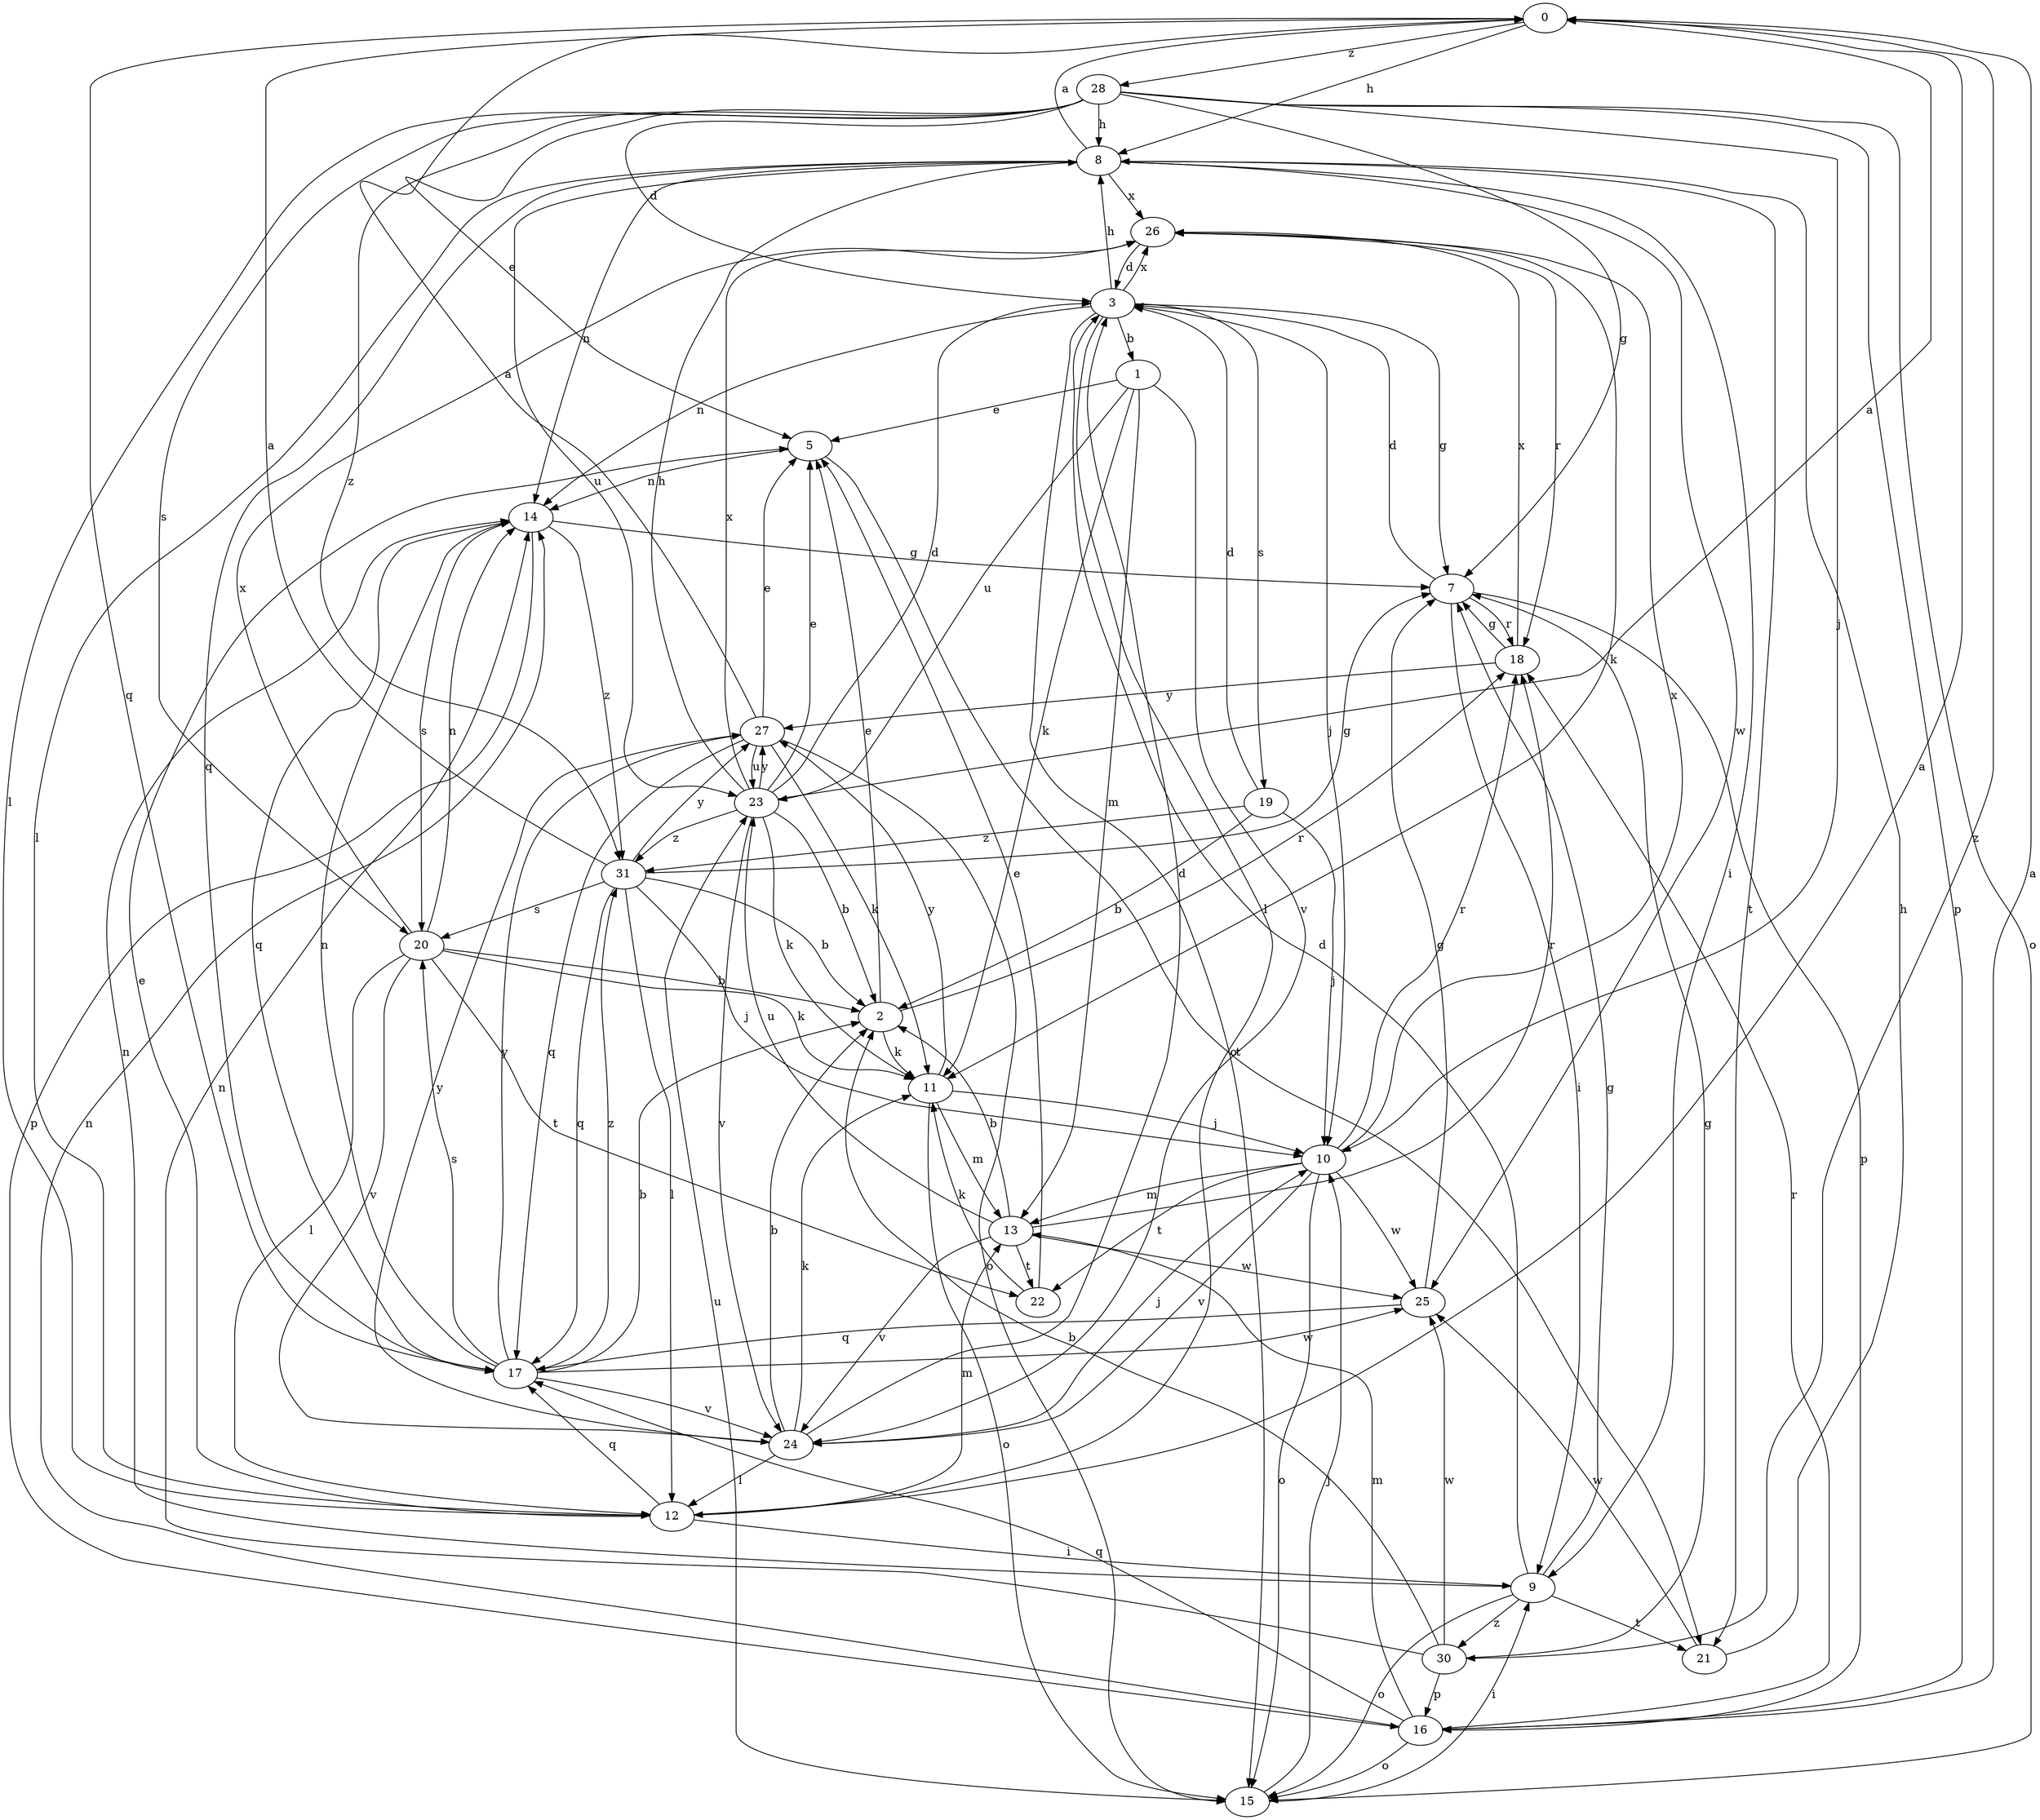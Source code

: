strict digraph  {
0;
1;
2;
3;
5;
7;
8;
9;
10;
11;
12;
13;
14;
15;
16;
17;
18;
19;
20;
21;
22;
23;
24;
25;
26;
27;
28;
30;
31;
0 -> 8  [label=h];
0 -> 17  [label=q];
0 -> 28  [label=z];
0 -> 30  [label=z];
1 -> 5  [label=e];
1 -> 11  [label=k];
1 -> 13  [label=m];
1 -> 23  [label=u];
1 -> 24  [label=v];
2 -> 5  [label=e];
2 -> 11  [label=k];
2 -> 18  [label=r];
3 -> 1  [label=b];
3 -> 7  [label=g];
3 -> 8  [label=h];
3 -> 10  [label=j];
3 -> 12  [label=l];
3 -> 14  [label=n];
3 -> 15  [label=o];
3 -> 19  [label=s];
3 -> 26  [label=x];
5 -> 14  [label=n];
5 -> 21  [label=t];
7 -> 3  [label=d];
7 -> 9  [label=i];
7 -> 16  [label=p];
7 -> 18  [label=r];
8 -> 0  [label=a];
8 -> 9  [label=i];
8 -> 12  [label=l];
8 -> 14  [label=n];
8 -> 17  [label=q];
8 -> 21  [label=t];
8 -> 23  [label=u];
8 -> 25  [label=w];
8 -> 26  [label=x];
9 -> 3  [label=d];
9 -> 7  [label=g];
9 -> 14  [label=n];
9 -> 15  [label=o];
9 -> 21  [label=t];
9 -> 30  [label=z];
10 -> 13  [label=m];
10 -> 15  [label=o];
10 -> 18  [label=r];
10 -> 22  [label=t];
10 -> 24  [label=v];
10 -> 25  [label=w];
10 -> 26  [label=x];
11 -> 10  [label=j];
11 -> 13  [label=m];
11 -> 15  [label=o];
11 -> 27  [label=y];
12 -> 0  [label=a];
12 -> 5  [label=e];
12 -> 9  [label=i];
12 -> 13  [label=m];
12 -> 17  [label=q];
13 -> 2  [label=b];
13 -> 18  [label=r];
13 -> 22  [label=t];
13 -> 23  [label=u];
13 -> 24  [label=v];
13 -> 25  [label=w];
14 -> 7  [label=g];
14 -> 16  [label=p];
14 -> 17  [label=q];
14 -> 20  [label=s];
14 -> 31  [label=z];
15 -> 9  [label=i];
15 -> 10  [label=j];
15 -> 23  [label=u];
16 -> 0  [label=a];
16 -> 13  [label=m];
16 -> 14  [label=n];
16 -> 15  [label=o];
16 -> 17  [label=q];
16 -> 18  [label=r];
17 -> 2  [label=b];
17 -> 14  [label=n];
17 -> 20  [label=s];
17 -> 24  [label=v];
17 -> 25  [label=w];
17 -> 27  [label=y];
17 -> 31  [label=z];
18 -> 7  [label=g];
18 -> 26  [label=x];
18 -> 27  [label=y];
19 -> 2  [label=b];
19 -> 3  [label=d];
19 -> 10  [label=j];
19 -> 31  [label=z];
20 -> 2  [label=b];
20 -> 11  [label=k];
20 -> 12  [label=l];
20 -> 14  [label=n];
20 -> 22  [label=t];
20 -> 24  [label=v];
20 -> 26  [label=x];
21 -> 8  [label=h];
21 -> 25  [label=w];
22 -> 5  [label=e];
22 -> 11  [label=k];
23 -> 0  [label=a];
23 -> 2  [label=b];
23 -> 3  [label=d];
23 -> 5  [label=e];
23 -> 8  [label=h];
23 -> 11  [label=k];
23 -> 24  [label=v];
23 -> 26  [label=x];
23 -> 27  [label=y];
23 -> 31  [label=z];
24 -> 2  [label=b];
24 -> 3  [label=d];
24 -> 10  [label=j];
24 -> 11  [label=k];
24 -> 12  [label=l];
24 -> 27  [label=y];
25 -> 7  [label=g];
25 -> 17  [label=q];
26 -> 3  [label=d];
26 -> 11  [label=k];
26 -> 18  [label=r];
27 -> 0  [label=a];
27 -> 5  [label=e];
27 -> 11  [label=k];
27 -> 15  [label=o];
27 -> 17  [label=q];
27 -> 23  [label=u];
28 -> 3  [label=d];
28 -> 5  [label=e];
28 -> 7  [label=g];
28 -> 8  [label=h];
28 -> 10  [label=j];
28 -> 12  [label=l];
28 -> 15  [label=o];
28 -> 16  [label=p];
28 -> 20  [label=s];
28 -> 31  [label=z];
30 -> 2  [label=b];
30 -> 7  [label=g];
30 -> 14  [label=n];
30 -> 16  [label=p];
30 -> 25  [label=w];
31 -> 0  [label=a];
31 -> 2  [label=b];
31 -> 7  [label=g];
31 -> 10  [label=j];
31 -> 12  [label=l];
31 -> 17  [label=q];
31 -> 20  [label=s];
31 -> 27  [label=y];
}
